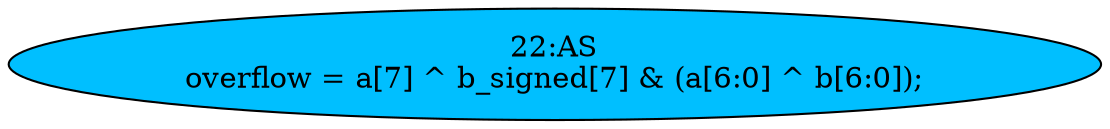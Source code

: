 strict digraph "" {
	node [label="\N"];
	"22:AS"	[ast="<pyverilog.vparser.ast.Assign object at 0x7f141035de10>",
		def_var="['overflow']",
		fillcolor=deepskyblue,
		label="22:AS
overflow = a[7] ^ b_signed[7] & (a[6:0] ^ b[6:0]);",
		statements="[]",
		style=filled,
		typ=Assign,
		use_var="['a', 'b_signed', 'a', 'b']"];
}
